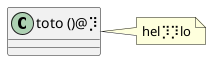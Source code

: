{
  "sha1": "t660qflsw6mi2lt5pcwx47tu6hte9z9",
  "insertion": {
    "when": "2024-06-04T17:28:45.819Z",
    "user": "plantuml@gmail.com"
  }
}
@startuml
skinparam defaultFontName Braille
class "toto ()@⡹" as toto
note right of toto : hel⡹⡹lo
@enduml
